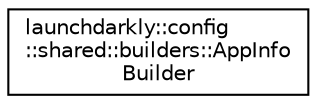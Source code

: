 digraph "Graphical Class Hierarchy"
{
 // LATEX_PDF_SIZE
  edge [fontname="Helvetica",fontsize="10",labelfontname="Helvetica",labelfontsize="10"];
  node [fontname="Helvetica",fontsize="10",shape=record];
  rankdir="LR";
  Node0 [label="launchdarkly::config\l::shared::builders::AppInfo\lBuilder",height=0.2,width=0.4,color="black", fillcolor="white", style="filled",URL="$classlaunchdarkly_1_1config_1_1shared_1_1builders_1_1AppInfoBuilder.html",tooltip=" "];
}
